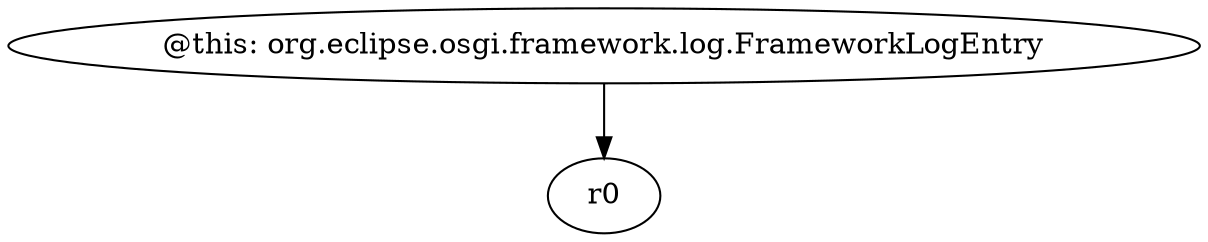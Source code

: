 digraph g {
0[label="@this: org.eclipse.osgi.framework.log.FrameworkLogEntry"]
1[label="r0"]
0->1[label=""]
}